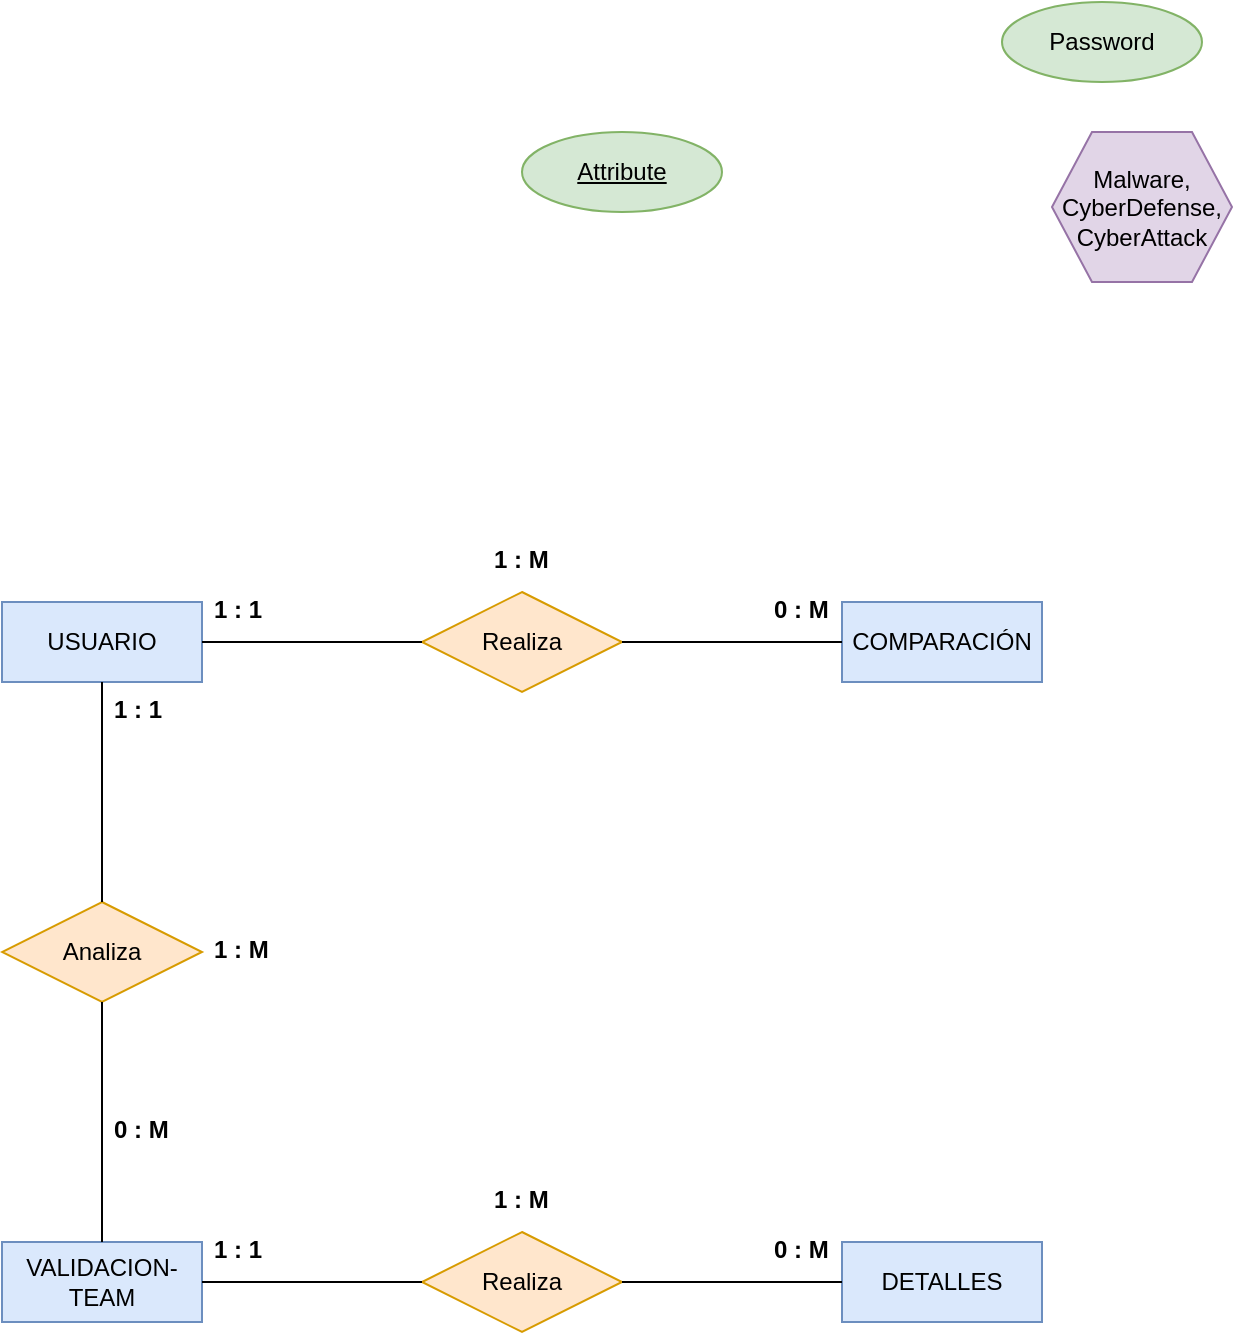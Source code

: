 <mxfile version="26.2.14">
  <diagram name="Página-1" id="OPH9KYn_CsXsczrEvYEz">
    <mxGraphModel dx="1426" dy="806" grid="1" gridSize="10" guides="1" tooltips="1" connect="1" arrows="1" fold="1" page="1" pageScale="1" pageWidth="827" pageHeight="1169" math="0" shadow="0">
      <root>
        <mxCell id="0" />
        <mxCell id="1" parent="0" />
        <mxCell id="shOIpUSCTICnsK9YS_UU-1" value="USUARIO" style="whiteSpace=wrap;html=1;align=center;fillColor=#dae8fc;strokeColor=#6c8ebf;" vertex="1" parent="1">
          <mxGeometry x="140" y="320" width="100" height="40" as="geometry" />
        </mxCell>
        <mxCell id="shOIpUSCTICnsK9YS_UU-3" value="Malware,&lt;div&gt;CyberDefense,&lt;/div&gt;&lt;div&gt;CyberAttack&lt;/div&gt;" style="shape=hexagon;perimeter=hexagonPerimeter2;whiteSpace=wrap;html=1;fixedSize=1;fillColor=#e1d5e7;strokeColor=#9673a6;" vertex="1" parent="1">
          <mxGeometry x="665" y="85" width="90" height="75" as="geometry" />
        </mxCell>
        <mxCell id="shOIpUSCTICnsK9YS_UU-5" value="COMPARACIÓN" style="whiteSpace=wrap;html=1;align=center;fillColor=#dae8fc;strokeColor=#6c8ebf;" vertex="1" parent="1">
          <mxGeometry x="560" y="320" width="100" height="40" as="geometry" />
        </mxCell>
        <mxCell id="shOIpUSCTICnsK9YS_UU-8" value="1 : M" style="text;strokeColor=none;fillColor=none;spacingLeft=4;spacingRight=4;overflow=hidden;rotatable=0;points=[[0,0.5],[1,0.5]];portConstraint=eastwest;fontSize=12;whiteSpace=wrap;html=1;fontStyle=1" vertex="1" parent="1">
          <mxGeometry x="380" y="285" width="40" height="30" as="geometry" />
        </mxCell>
        <mxCell id="shOIpUSCTICnsK9YS_UU-14" value="Password" style="ellipse;whiteSpace=wrap;html=1;align=center;fillColor=#d5e8d4;strokeColor=#82b366;" vertex="1" parent="1">
          <mxGeometry x="640" y="20" width="100" height="40" as="geometry" />
        </mxCell>
        <mxCell id="shOIpUSCTICnsK9YS_UU-43" value="VALIDACION-TEAM" style="whiteSpace=wrap;html=1;align=center;fillColor=#dae8fc;strokeColor=#6c8ebf;" vertex="1" parent="1">
          <mxGeometry x="140" y="640" width="100" height="40" as="geometry" />
        </mxCell>
        <mxCell id="shOIpUSCTICnsK9YS_UU-44" value="DETALLES" style="whiteSpace=wrap;html=1;align=center;fillColor=#dae8fc;strokeColor=#6c8ebf;" vertex="1" parent="1">
          <mxGeometry x="560" y="640" width="100" height="40" as="geometry" />
        </mxCell>
        <mxCell id="shOIpUSCTICnsK9YS_UU-45" value="Realiza" style="shape=rhombus;perimeter=rhombusPerimeter;whiteSpace=wrap;html=1;align=center;fillColor=#ffe6cc;strokeColor=#d79b00;" vertex="1" parent="1">
          <mxGeometry x="350" y="315" width="100" height="50" as="geometry" />
        </mxCell>
        <mxCell id="shOIpUSCTICnsK9YS_UU-46" value="Analiza" style="shape=rhombus;perimeter=rhombusPerimeter;whiteSpace=wrap;html=1;align=center;fillColor=#ffe6cc;strokeColor=#d79b00;" vertex="1" parent="1">
          <mxGeometry x="140" y="470" width="100" height="50" as="geometry" />
        </mxCell>
        <mxCell id="shOIpUSCTICnsK9YS_UU-47" value="Realiza" style="shape=rhombus;perimeter=rhombusPerimeter;whiteSpace=wrap;html=1;align=center;fillColor=#ffe6cc;strokeColor=#d79b00;" vertex="1" parent="1">
          <mxGeometry x="350" y="635" width="100" height="50" as="geometry" />
        </mxCell>
        <mxCell id="shOIpUSCTICnsK9YS_UU-49" value="" style="endArrow=none;html=1;rounded=0;" edge="1" parent="1" source="shOIpUSCTICnsK9YS_UU-1" target="shOIpUSCTICnsK9YS_UU-45">
          <mxGeometry relative="1" as="geometry">
            <mxPoint x="330" y="390" as="sourcePoint" />
            <mxPoint x="490" y="390" as="targetPoint" />
          </mxGeometry>
        </mxCell>
        <mxCell id="shOIpUSCTICnsK9YS_UU-50" value="" style="endArrow=none;html=1;rounded=0;" edge="1" parent="1" source="shOIpUSCTICnsK9YS_UU-45" target="shOIpUSCTICnsK9YS_UU-5">
          <mxGeometry relative="1" as="geometry">
            <mxPoint x="530" y="410" as="sourcePoint" />
            <mxPoint x="690" y="410" as="targetPoint" />
          </mxGeometry>
        </mxCell>
        <mxCell id="shOIpUSCTICnsK9YS_UU-51" value="" style="endArrow=none;html=1;rounded=0;" edge="1" parent="1" source="shOIpUSCTICnsK9YS_UU-1" target="shOIpUSCTICnsK9YS_UU-46">
          <mxGeometry relative="1" as="geometry">
            <mxPoint x="310" y="420" as="sourcePoint" />
            <mxPoint x="470" y="420" as="targetPoint" />
          </mxGeometry>
        </mxCell>
        <mxCell id="shOIpUSCTICnsK9YS_UU-52" value="" style="endArrow=none;html=1;rounded=0;" edge="1" parent="1" source="shOIpUSCTICnsK9YS_UU-46" target="shOIpUSCTICnsK9YS_UU-43">
          <mxGeometry relative="1" as="geometry">
            <mxPoint x="370" y="530" as="sourcePoint" />
            <mxPoint x="530" y="530" as="targetPoint" />
          </mxGeometry>
        </mxCell>
        <mxCell id="shOIpUSCTICnsK9YS_UU-55" value="1 : M" style="text;strokeColor=none;fillColor=none;spacingLeft=4;spacingRight=4;overflow=hidden;rotatable=0;points=[[0,0.5],[1,0.5]];portConstraint=eastwest;fontSize=12;whiteSpace=wrap;html=1;fontStyle=1" vertex="1" parent="1">
          <mxGeometry x="240" y="480" width="40" height="30" as="geometry" />
        </mxCell>
        <mxCell id="shOIpUSCTICnsK9YS_UU-56" value="1 : M" style="text;strokeColor=none;fillColor=none;spacingLeft=4;spacingRight=4;overflow=hidden;rotatable=0;points=[[0,0.5],[1,0.5]];portConstraint=eastwest;fontSize=12;whiteSpace=wrap;html=1;fontStyle=1" vertex="1" parent="1">
          <mxGeometry x="380" y="605" width="40" height="30" as="geometry" />
        </mxCell>
        <mxCell id="shOIpUSCTICnsK9YS_UU-57" value="1 : 1" style="text;strokeColor=none;fillColor=none;spacingLeft=4;spacingRight=4;overflow=hidden;rotatable=0;points=[[0,0.5],[1,0.5]];portConstraint=eastwest;fontSize=12;whiteSpace=wrap;html=1;fontStyle=1" vertex="1" parent="1">
          <mxGeometry x="240" y="310" width="40" height="30" as="geometry" />
        </mxCell>
        <mxCell id="shOIpUSCTICnsK9YS_UU-58" value="0 : M" style="text;strokeColor=none;fillColor=none;spacingLeft=4;spacingRight=4;overflow=hidden;rotatable=0;points=[[0,0.5],[1,0.5]];portConstraint=eastwest;fontSize=12;whiteSpace=wrap;html=1;fontStyle=1" vertex="1" parent="1">
          <mxGeometry x="520" y="310" width="40" height="30" as="geometry" />
        </mxCell>
        <mxCell id="shOIpUSCTICnsK9YS_UU-59" value="1 : 1" style="text;strokeColor=none;fillColor=none;spacingLeft=4;spacingRight=4;overflow=hidden;rotatable=0;points=[[0,0.5],[1,0.5]];portConstraint=eastwest;fontSize=12;whiteSpace=wrap;html=1;fontStyle=1" vertex="1" parent="1">
          <mxGeometry x="190" y="360" width="40" height="30" as="geometry" />
        </mxCell>
        <mxCell id="shOIpUSCTICnsK9YS_UU-60" value="0 : M" style="text;strokeColor=none;fillColor=none;spacingLeft=4;spacingRight=4;overflow=hidden;rotatable=0;points=[[0,0.5],[1,0.5]];portConstraint=eastwest;fontSize=12;whiteSpace=wrap;html=1;fontStyle=1" vertex="1" parent="1">
          <mxGeometry x="190" y="570" width="40" height="30" as="geometry" />
        </mxCell>
        <mxCell id="shOIpUSCTICnsK9YS_UU-62" value="1 : 1" style="text;strokeColor=none;fillColor=none;spacingLeft=4;spacingRight=4;overflow=hidden;rotatable=0;points=[[0,0.5],[1,0.5]];portConstraint=eastwest;fontSize=12;whiteSpace=wrap;html=1;fontStyle=1" vertex="1" parent="1">
          <mxGeometry x="240" y="630" width="40" height="30" as="geometry" />
        </mxCell>
        <mxCell id="shOIpUSCTICnsK9YS_UU-63" value="" style="endArrow=none;html=1;rounded=0;" edge="1" parent="1" source="shOIpUSCTICnsK9YS_UU-43" target="shOIpUSCTICnsK9YS_UU-47">
          <mxGeometry relative="1" as="geometry">
            <mxPoint x="160" y="710" as="sourcePoint" />
            <mxPoint x="320" y="710" as="targetPoint" />
          </mxGeometry>
        </mxCell>
        <mxCell id="shOIpUSCTICnsK9YS_UU-64" value="" style="endArrow=none;html=1;rounded=0;" edge="1" parent="1" source="shOIpUSCTICnsK9YS_UU-47" target="shOIpUSCTICnsK9YS_UU-44">
          <mxGeometry relative="1" as="geometry">
            <mxPoint x="540" y="720" as="sourcePoint" />
            <mxPoint x="700" y="720" as="targetPoint" />
          </mxGeometry>
        </mxCell>
        <mxCell id="shOIpUSCTICnsK9YS_UU-65" value="0 : M" style="text;strokeColor=none;fillColor=none;spacingLeft=4;spacingRight=4;overflow=hidden;rotatable=0;points=[[0,0.5],[1,0.5]];portConstraint=eastwest;fontSize=12;whiteSpace=wrap;html=1;fontStyle=1" vertex="1" parent="1">
          <mxGeometry x="520" y="630" width="40" height="30" as="geometry" />
        </mxCell>
        <mxCell id="shOIpUSCTICnsK9YS_UU-66" value="Attribute" style="ellipse;whiteSpace=wrap;html=1;align=center;fontStyle=4;fillColor=#d5e8d4;strokeColor=#82b366;" vertex="1" parent="1">
          <mxGeometry x="400" y="85" width="100" height="40" as="geometry" />
        </mxCell>
      </root>
    </mxGraphModel>
  </diagram>
</mxfile>
